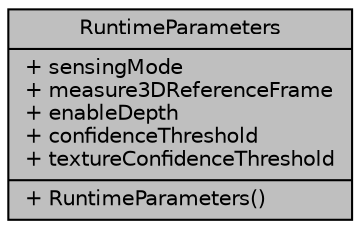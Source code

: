 digraph "RuntimeParameters"
{
 // LATEX_PDF_SIZE
  edge [fontname="Helvetica",fontsize="10",labelfontname="Helvetica",labelfontsize="10"];
  node [fontname="Helvetica",fontsize="10",shape=record];
  Node1 [label="{RuntimeParameters\n|+ sensingMode\l+ measure3DReferenceFrame\l+ enableDepth\l+ confidenceThreshold\l+ textureConfidenceThreshold\l|+ RuntimeParameters()\l}",height=0.2,width=0.4,color="black", fillcolor="grey75", style="filled", fontcolor="black",tooltip="Runtime parameters used by the ZEDCamera.Grab() function, and its Camera::grab() counterpart in the S..."];
}
